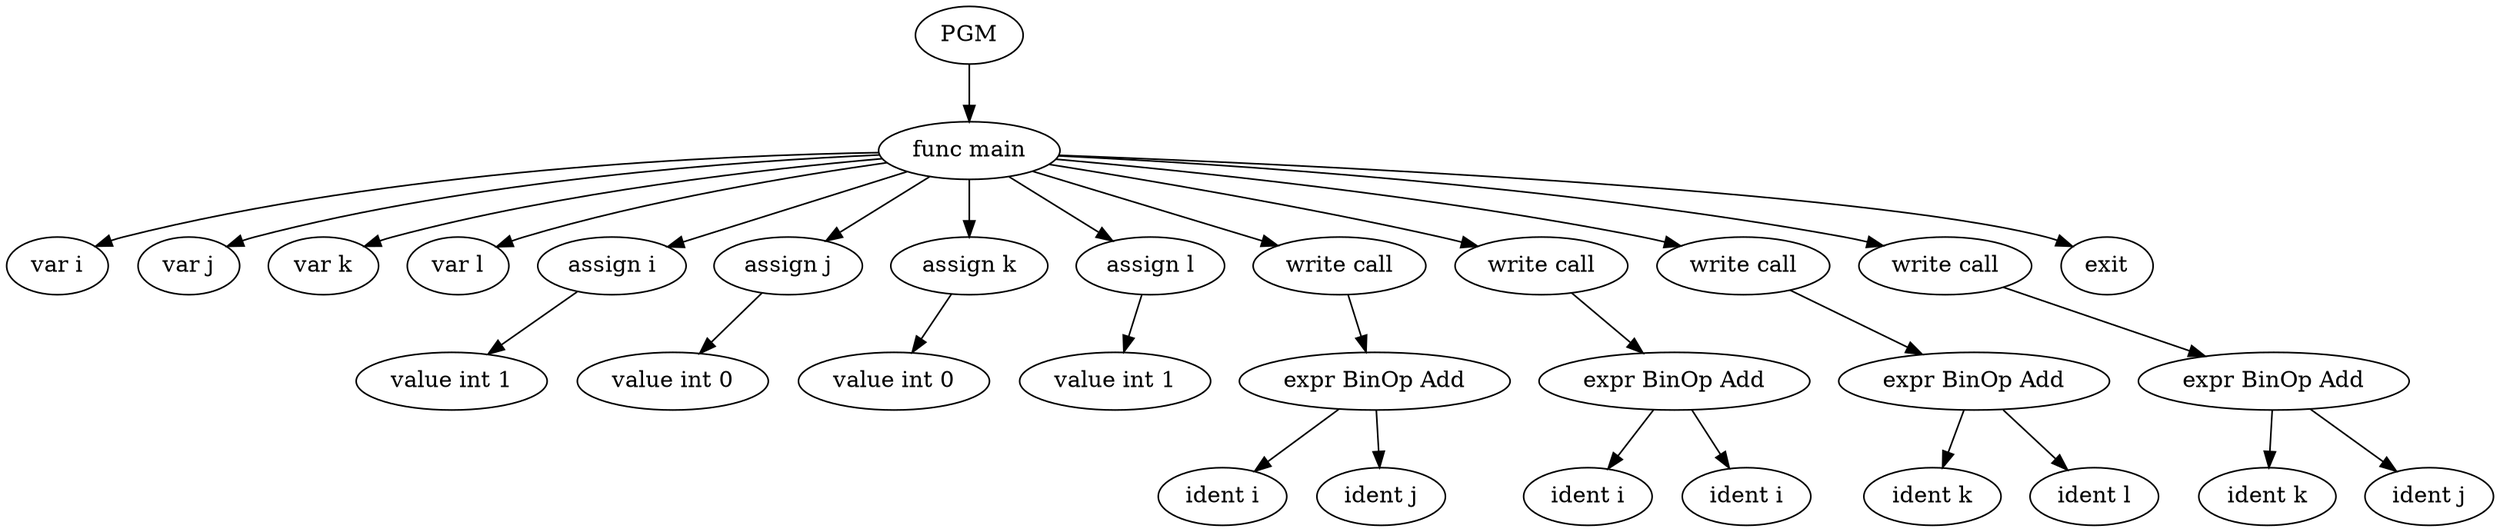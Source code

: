 digraph ast {
0[label = PGM, shape = ellipse]
1[label = "func main", shape = ellipse]
0 -> 1
2[label = "var i", shape = ellipse]
1 -> 2
3[label = "var j", shape = ellipse]
1 -> 3
4[label = "var k", shape = ellipse]
1 -> 4
5[label = "var l", shape = ellipse]
1 -> 5
6[label = "assign i", shape = ellipse]
1 -> 6
7[label = "value int 1", shape = ellipse]
6 -> 7
8[label = "assign j", shape = ellipse]
1 -> 8
9[label = "value int 0", shape = ellipse]
8 -> 9
10[label = "assign k", shape = ellipse]
1 -> 10
11[label = "value int 0", shape = ellipse]
10 -> 11
12[label = "assign l", shape = ellipse]
1 -> 12
13[label = "value int 1", shape = ellipse]
12 -> 13
14[label = "write call", shape = ellipse]
1 -> 14
15[label = "expr BinOp Add", shape = ellipse]
14 -> 15
16[label = "ident i", shape = ellipse]
15 -> 16
17[label = "ident j", shape = ellipse]
15 -> 17
18[label = "write call", shape = ellipse]
1 -> 18
19[label = "expr BinOp Add", shape = ellipse]
18 -> 19
20[label = "ident i", shape = ellipse]
19 -> 20
21[label = "ident i", shape = ellipse]
19 -> 21
22[label = "write call", shape = ellipse]
1 -> 22
23[label = "expr BinOp Add", shape = ellipse]
22 -> 23
24[label = "ident k", shape = ellipse]
23 -> 24
25[label = "ident l", shape = ellipse]
23 -> 25
26[label = "write call", shape = ellipse]
1 -> 26
27[label = "expr BinOp Add", shape = ellipse]
26 -> 27
28[label = "ident k", shape = ellipse]
27 -> 28
29[label = "ident j", shape = ellipse]
27 -> 29
30[label = "exit", shape = ellipse]
1 -> 30
}
